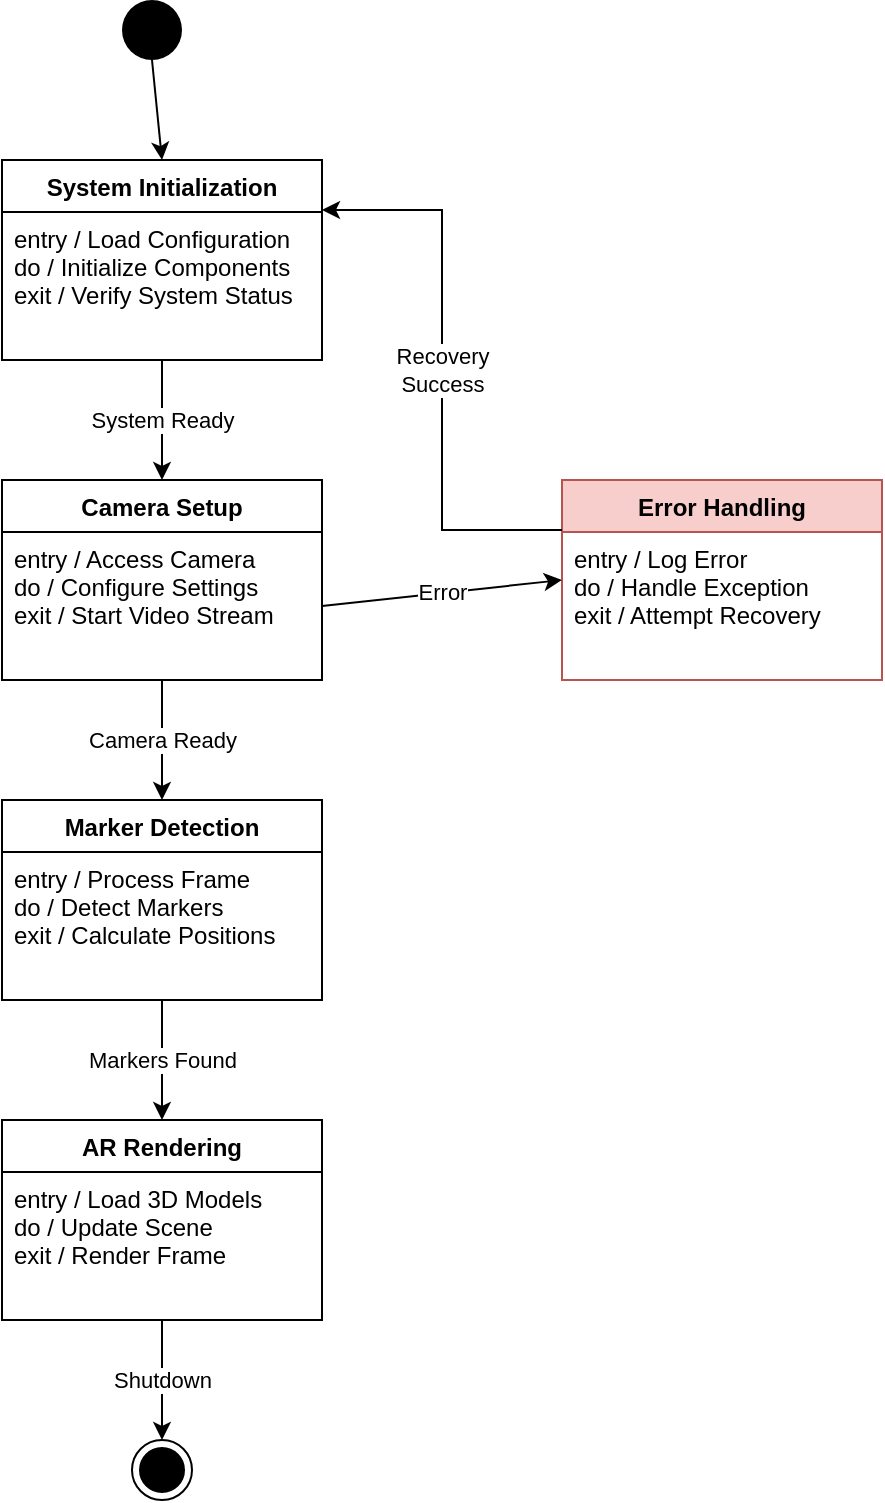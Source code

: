 <?xml version="1.0" encoding="UTF-8"?>
<mxfile version="14.6.13" type="device">
  <diagram id="state-diagram" name="State Diagram">
    <mxGraphModel dx="1422" dy="798" grid="1" gridSize="10" guides="1" tooltips="1" connect="1" arrows="1" fold="1" page="1" pageScale="1" pageWidth="827" pageHeight="1169">
      <root>
        <mxCell id="0"/>
        <mxCell id="1" parent="0"/>
        <!-- Initial State -->
        <mxCell id="2" value="" style="ellipse;fillColor=#000000;strokeColor=none;" vertex="1" parent="1">
          <mxGeometry x="380" y="40" width="30" height="30" as="geometry"/>
        </mxCell>
        <!-- States -->
        <mxCell id="3" value="System Initialization" style="swimlane;fontStyle=1;align=center;verticalAlign=top;childLayout=stackLayout;horizontal=1;startSize=26;horizontalStack=0;resizeParent=1;resizeParentMax=0;resizeLast=0;collapsible=1;marginBottom=0;" vertex="1" parent="1">
          <mxGeometry x="320" y="120" width="160" height="100" as="geometry"/>
        </mxCell>
        <mxCell id="4" value="entry / Load Configuration&#xa;do / Initialize Components&#xa;exit / Verify System Status" style="text;strokeColor=none;fillColor=none;align=left;verticalAlign=top;spacingLeft=4;spacingRight=4;overflow=hidden;rotatable=0;points=[[0,0.5],[1,0.5]];portConstraint=eastwest;" vertex="1" parent="3">
          <mxGeometry y="26" width="160" height="74" as="geometry"/>
        </mxCell>
        <mxCell id="5" value="Camera Setup" style="swimlane;fontStyle=1;align=center;verticalAlign=top;childLayout=stackLayout;horizontal=1;startSize=26;horizontalStack=0;resizeParent=1;resizeParentMax=0;resizeLast=0;collapsible=1;marginBottom=0;" vertex="1" parent="1">
          <mxGeometry x="320" y="280" width="160" height="100" as="geometry"/>
        </mxCell>
        <mxCell id="6" value="entry / Access Camera&#xa;do / Configure Settings&#xa;exit / Start Video Stream" style="text;strokeColor=none;fillColor=none;align=left;verticalAlign=top;spacingLeft=4;spacingRight=4;overflow=hidden;rotatable=0;points=[[0,0.5],[1,0.5]];portConstraint=eastwest;" vertex="1" parent="5">
          <mxGeometry y="26" width="160" height="74" as="geometry"/>
        </mxCell>
        <mxCell id="7" value="Marker Detection" style="swimlane;fontStyle=1;align=center;verticalAlign=top;childLayout=stackLayout;horizontal=1;startSize=26;horizontalStack=0;resizeParent=1;resizeParentMax=0;resizeLast=0;collapsible=1;marginBottom=0;" vertex="1" parent="1">
          <mxGeometry x="320" y="440" width="160" height="100" as="geometry"/>
        </mxCell>
        <mxCell id="8" value="entry / Process Frame&#xa;do / Detect Markers&#xa;exit / Calculate Positions" style="text;strokeColor=none;fillColor=none;align=left;verticalAlign=top;spacingLeft=4;spacingRight=4;overflow=hidden;rotatable=0;points=[[0,0.5],[1,0.5]];portConstraint=eastwest;" vertex="1" parent="7">
          <mxGeometry y="26" width="160" height="74" as="geometry"/>
        </mxCell>
        <mxCell id="9" value="AR Rendering" style="swimlane;fontStyle=1;align=center;verticalAlign=top;childLayout=stackLayout;horizontal=1;startSize=26;horizontalStack=0;resizeParent=1;resizeParentMax=0;resizeLast=0;collapsible=1;marginBottom=0;" vertex="1" parent="1">
          <mxGeometry x="320" y="600" width="160" height="100" as="geometry"/>
        </mxCell>
        <mxCell id="10" value="entry / Load 3D Models&#xa;do / Update Scene&#xa;exit / Render Frame" style="text;strokeColor=none;fillColor=none;align=left;verticalAlign=top;spacingLeft=4;spacingRight=4;overflow=hidden;rotatable=0;points=[[0,0.5],[1,0.5]];portConstraint=eastwest;" vertex="1" parent="9">
          <mxGeometry y="26" width="160" height="74" as="geometry"/>
        </mxCell>
        <!-- Error State -->
        <mxCell id="11" value="Error Handling" style="swimlane;fontStyle=1;align=center;verticalAlign=top;childLayout=stackLayout;horizontal=1;startSize=26;horizontalStack=0;resizeParent=1;resizeParentMax=0;resizeLast=0;collapsible=1;marginBottom=0;fillColor=#f8cecc;strokeColor=#b85450;" vertex="1" parent="1">
          <mxGeometry x="600" y="280" width="160" height="100" as="geometry"/>
        </mxCell>
        <mxCell id="12" value="entry / Log Error&#xa;do / Handle Exception&#xa;exit / Attempt Recovery" style="text;strokeColor=none;fillColor=none;align=left;verticalAlign=top;spacingLeft=4;spacingRight=4;overflow=hidden;rotatable=0;points=[[0,0.5],[1,0.5]];portConstraint=eastwest;" vertex="1" parent="11">
          <mxGeometry y="26" width="160" height="74" as="geometry"/>
        </mxCell>
        <!-- Final State -->
        <mxCell id="13" value="" style="ellipse;html=1;shape=endState;fillColor=#000000;strokeColor=#000000;" vertex="1" parent="1">
          <mxGeometry x="385" y="760" width="30" height="30" as="geometry"/>
        </mxCell>
        <!-- Transitions -->
        <mxCell id="14" value="" style="endArrow=classic;html=1;rounded=0;exitX=0.5;exitY=1;exitDx=0;exitDy=0;entryX=0.5;entryY=0;entryDx=0;entryDy=0;" edge="1" parent="1" source="2" target="3">
          <mxGeometry width="50" height="50" relative="1" as="geometry"/>
        </mxCell>
        <mxCell id="15" value="System Ready" style="endArrow=classic;html=1;rounded=0;exitX=0.5;exitY=1;exitDx=0;exitDy=0;entryX=0.5;entryY=0;entryDx=0;entryDy=0;" edge="1" parent="1" source="4" target="5">
          <mxGeometry relative="1" as="geometry"/>
        </mxCell>
        <mxCell id="16" value="Camera Ready" style="endArrow=classic;html=1;rounded=0;exitX=0.5;exitY=1;exitDx=0;exitDy=0;entryX=0.5;entryY=0;entryDx=0;entryDy=0;" edge="1" parent="1" source="6" target="7">
          <mxGeometry relative="1" as="geometry"/>
        </mxCell>
        <mxCell id="17" value="Markers Found" style="endArrow=classic;html=1;rounded=0;exitX=0.5;exitY=1;exitDx=0;exitDy=0;entryX=0.5;entryY=0;entryDx=0;entryDy=0;" edge="1" parent="1" source="8" target="9">
          <mxGeometry relative="1" as="geometry"/>
        </mxCell>
        <mxCell id="18" value="Error" style="endArrow=classic;html=1;rounded=0;exitX=1;exitY=0.5;exitDx=0;exitDy=0;entryX=0;entryY=0.5;entryDx=0;entryDy=0;" edge="1" parent="1" source="6" target="11">
          <mxGeometry relative="1" as="geometry"/>
        </mxCell>
        <mxCell id="19" value="Recovery&#xa;Success" style="endArrow=classic;html=1;rounded=0;exitX=0;exitY=0.25;exitDx=0;exitDy=0;entryX=1;entryY=0.25;entryDx=0;entryDy=0;" edge="1" parent="1" source="11" target="3">
          <mxGeometry relative="1" as="geometry">
            <Array as="points">
              <mxPoint x="540" y="305"/>
              <mxPoint x="540" y="145"/>
            </Array>
          </mxGeometry>
        </mxCell>
        <mxCell id="20" value="Shutdown" style="endArrow=classic;html=1;rounded=0;exitX=0.5;exitY=1;exitDx=0;exitDy=0;entryX=0.5;entryY=0;entryDx=0;entryDy=0;" edge="1" parent="1" source="10" target="13">
          <mxGeometry relative="1" as="geometry"/>
        </mxCell>
      </root>
    </mxGraphModel>
  </diagram>
</mxfile>
